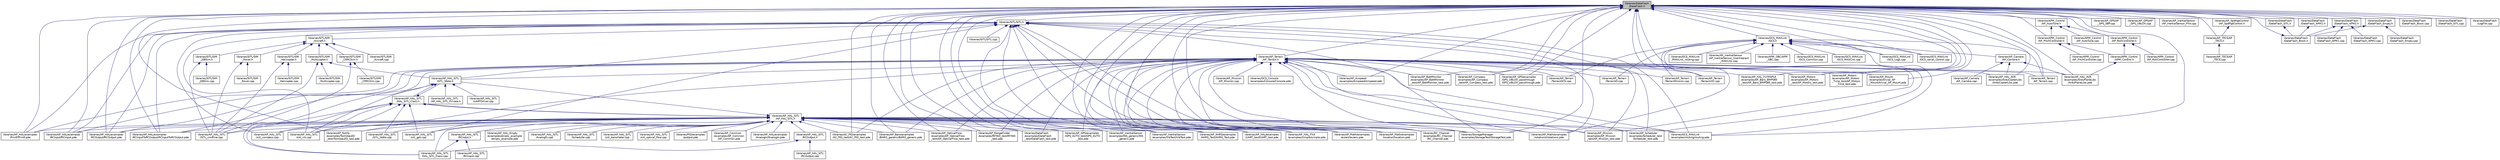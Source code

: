digraph "libraries/DataFlash/DataFlash.h"
{
 // INTERACTIVE_SVG=YES
  edge [fontname="Helvetica",fontsize="10",labelfontname="Helvetica",labelfontsize="10"];
  node [fontname="Helvetica",fontsize="10",shape=record];
  Node1 [label="libraries/DataFlash\l/DataFlash.h",height=0.2,width=0.4,color="black", fillcolor="grey75", style="filled" fontcolor="black"];
  Node1 -> Node2 [dir="back",color="midnightblue",fontsize="10",style="solid",fontname="Helvetica"];
  Node2 [label="libraries/AC_PID/examples\l/AC_PID_test/AC_PID_test.pde",height=0.2,width=0.4,color="black", fillcolor="white", style="filled",URL="$AC__PID__test_8pde.html"];
  Node1 -> Node3 [dir="back",color="midnightblue",fontsize="10",style="solid",fontname="Helvetica"];
  Node3 [label="libraries/AP_AHRS/examples\l/AHRS_Test/AHRS_Test.pde",height=0.2,width=0.4,color="black", fillcolor="white", style="filled",URL="$AHRS__Test_8pde.html"];
  Node1 -> Node4 [dir="back",color="midnightblue",fontsize="10",style="solid",fontname="Helvetica"];
  Node4 [label="libraries/AP_Airspeed\l/examples/Airspeed/Airspeed.pde",height=0.2,width=0.4,color="black", fillcolor="white", style="filled",URL="$Airspeed_8pde.html"];
  Node1 -> Node5 [dir="back",color="midnightblue",fontsize="10",style="solid",fontname="Helvetica"];
  Node5 [label="libraries/AP_Baro/examples\l/BARO_generic/BARO_generic.pde",height=0.2,width=0.4,color="black", fillcolor="white", style="filled",URL="$BARO__generic_8pde.html"];
  Node1 -> Node6 [dir="back",color="midnightblue",fontsize="10",style="solid",fontname="Helvetica"];
  Node6 [label="libraries/AP_BattMonitor\l/examples/AP_BattMonitor\l_test/AP_BattMonitor_test.pde",height=0.2,width=0.4,color="black", fillcolor="white", style="filled",URL="$AP__BattMonitor__test_8pde.html"];
  Node1 -> Node7 [dir="back",color="midnightblue",fontsize="10",style="solid",fontname="Helvetica"];
  Node7 [label="libraries/AP_Compass\l/examples/AP_Compass\l_test/AP_Compass_test.pde",height=0.2,width=0.4,color="black", fillcolor="white", style="filled",URL="$AP__Compass__test_8pde.html"];
  Node1 -> Node8 [dir="back",color="midnightblue",fontsize="10",style="solid",fontname="Helvetica"];
  Node8 [label="libraries/AP_GPS/AP\l_GPS_SBP.cpp",height=0.2,width=0.4,color="black", fillcolor="white", style="filled",URL="$AP__GPS__SBP_8cpp.html"];
  Node1 -> Node9 [dir="back",color="midnightblue",fontsize="10",style="solid",fontname="Helvetica"];
  Node9 [label="libraries/AP_GPS/AP\l_GPS_UBLOX.cpp",height=0.2,width=0.4,color="black", fillcolor="white", style="filled",URL="$AP__GPS__UBLOX_8cpp.html"];
  Node1 -> Node10 [dir="back",color="midnightblue",fontsize="10",style="solid",fontname="Helvetica"];
  Node10 [label="libraries/AP_GPS/examples\l/GPS_AUTO_test/GPS_AUTO\l_test.pde",height=0.2,width=0.4,color="black", fillcolor="white", style="filled",URL="$GPS__AUTO__test_8pde.html"];
  Node1 -> Node11 [dir="back",color="midnightblue",fontsize="10",style="solid",fontname="Helvetica"];
  Node11 [label="libraries/AP_GPS/examples\l/GPS_UBLOX_passthrough\l/GPS_UBLOX_passthrough.pde",height=0.2,width=0.4,color="black", fillcolor="white", style="filled",URL="$GPS__UBLOX__passthrough_8pde.html"];
  Node1 -> Node12 [dir="back",color="midnightblue",fontsize="10",style="solid",fontname="Helvetica"];
  Node12 [label="libraries/AP_HAL/examples\l/Printf/Printf.pde",height=0.2,width=0.4,color="black", fillcolor="white", style="filled",URL="$Printf_8pde.html"];
  Node1 -> Node13 [dir="back",color="midnightblue",fontsize="10",style="solid",fontname="Helvetica"];
  Node13 [label="libraries/AP_HAL/examples\l/RCInput/RCInput.pde",height=0.2,width=0.4,color="black", fillcolor="white", style="filled",URL="$examples_2RCInput_2RCInput_8pde.html"];
  Node1 -> Node14 [dir="back",color="midnightblue",fontsize="10",style="solid",fontname="Helvetica"];
  Node14 [label="libraries/AP_HAL/examples\l/RCInputToRCOutput/RCInputToRCOutput.pde",height=0.2,width=0.4,color="black", fillcolor="white", style="filled",URL="$RCInputToRCOutput_8pde.html"];
  Node1 -> Node15 [dir="back",color="midnightblue",fontsize="10",style="solid",fontname="Helvetica"];
  Node15 [label="libraries/AP_HAL/examples\l/RCOutput/RCOutput.pde",height=0.2,width=0.4,color="black", fillcolor="white", style="filled",URL="$RCOutput_8pde.html"];
  Node1 -> Node16 [dir="back",color="midnightblue",fontsize="10",style="solid",fontname="Helvetica"];
  Node16 [label="libraries/AP_HAL/examples\l/UART_test/UART_test.pde",height=0.2,width=0.4,color="black", fillcolor="white", style="filled",URL="$UART__test_8pde.html"];
  Node1 -> Node17 [dir="back",color="midnightblue",fontsize="10",style="solid",fontname="Helvetica"];
  Node17 [label="libraries/AP_HAL_AVR\l/examples/ArduCopterLibs\l/ArduCopterLibs.pde",height=0.2,width=0.4,color="black", fillcolor="white", style="filled",URL="$ArduCopterLibs_8pde.html"];
  Node1 -> Node18 [dir="back",color="midnightblue",fontsize="10",style="solid",fontname="Helvetica"];
  Node18 [label="libraries/AP_HAL_AVR\l/examples/ArduPlaneLibs\l/ArduPlaneLibs.pde",height=0.2,width=0.4,color="black", fillcolor="white", style="filled",URL="$ArduPlaneLibs_8pde.html"];
  Node1 -> Node19 [dir="back",color="midnightblue",fontsize="10",style="solid",fontname="Helvetica"];
  Node19 [label="libraries/AP_HAL_FLYMAPLE\l/examples/AP_Baro_BMP085\l_test/AP_Baro_BMP085_test.pde",height=0.2,width=0.4,color="black", fillcolor="white", style="filled",URL="$AP__Baro__BMP085__test_8pde.html"];
  Node1 -> Node20 [dir="back",color="midnightblue",fontsize="10",style="solid",fontname="Helvetica"];
  Node20 [label="libraries/AP_HAL_PX4\l/examples/simple/simple.pde",height=0.2,width=0.4,color="black", fillcolor="white", style="filled",URL="$simple_8pde.html"];
  Node1 -> Node21 [dir="back",color="midnightblue",fontsize="10",style="solid",fontname="Helvetica"];
  Node21 [label="libraries/AP_Terrain\l/AP_Terrain.h",height=0.2,width=0.4,color="black", fillcolor="white", style="filled",URL="$AP__Terrain_8h.html"];
  Node21 -> Node2 [dir="back",color="midnightblue",fontsize="10",style="solid",fontname="Helvetica"];
  Node21 -> Node3 [dir="back",color="midnightblue",fontsize="10",style="solid",fontname="Helvetica"];
  Node21 -> Node4 [dir="back",color="midnightblue",fontsize="10",style="solid",fontname="Helvetica"];
  Node21 -> Node5 [dir="back",color="midnightblue",fontsize="10",style="solid",fontname="Helvetica"];
  Node21 -> Node6 [dir="back",color="midnightblue",fontsize="10",style="solid",fontname="Helvetica"];
  Node21 -> Node7 [dir="back",color="midnightblue",fontsize="10",style="solid",fontname="Helvetica"];
  Node21 -> Node10 [dir="back",color="midnightblue",fontsize="10",style="solid",fontname="Helvetica"];
  Node21 -> Node11 [dir="back",color="midnightblue",fontsize="10",style="solid",fontname="Helvetica"];
  Node21 -> Node12 [dir="back",color="midnightblue",fontsize="10",style="solid",fontname="Helvetica"];
  Node21 -> Node13 [dir="back",color="midnightblue",fontsize="10",style="solid",fontname="Helvetica"];
  Node21 -> Node14 [dir="back",color="midnightblue",fontsize="10",style="solid",fontname="Helvetica"];
  Node21 -> Node15 [dir="back",color="midnightblue",fontsize="10",style="solid",fontname="Helvetica"];
  Node21 -> Node16 [dir="back",color="midnightblue",fontsize="10",style="solid",fontname="Helvetica"];
  Node21 -> Node17 [dir="back",color="midnightblue",fontsize="10",style="solid",fontname="Helvetica"];
  Node21 -> Node18 [dir="back",color="midnightblue",fontsize="10",style="solid",fontname="Helvetica"];
  Node21 -> Node19 [dir="back",color="midnightblue",fontsize="10",style="solid",fontname="Helvetica"];
  Node21 -> Node20 [dir="back",color="midnightblue",fontsize="10",style="solid",fontname="Helvetica"];
  Node21 -> Node22 [dir="back",color="midnightblue",fontsize="10",style="solid",fontname="Helvetica"];
  Node22 [label="libraries/AP_HAL_SITL\l/SITL_State.h",height=0.2,width=0.4,color="black", fillcolor="white", style="filled",URL="$SITL__State_8h.html"];
  Node22 -> Node23 [dir="back",color="midnightblue",fontsize="10",style="solid",fontname="Helvetica"];
  Node23 [label="libraries/AP_HAL_SITL\l/HAL_SITL_Class.h",height=0.2,width=0.4,color="black", fillcolor="white", style="filled",URL="$HAL__SITL__Class_8h.html"];
  Node23 -> Node24 [dir="back",color="midnightblue",fontsize="10",style="solid",fontname="Helvetica"];
  Node24 [label="libraries/AP_HAL_SITL\l/AP_HAL_SITL.h",height=0.2,width=0.4,color="black", fillcolor="white", style="filled",URL="$AP__HAL__SITL_8h.html"];
  Node24 -> Node2 [dir="back",color="midnightblue",fontsize="10",style="solid",fontname="Helvetica"];
  Node24 -> Node3 [dir="back",color="midnightblue",fontsize="10",style="solid",fontname="Helvetica"];
  Node24 -> Node5 [dir="back",color="midnightblue",fontsize="10",style="solid",fontname="Helvetica"];
  Node24 -> Node25 [dir="back",color="midnightblue",fontsize="10",style="solid",fontname="Helvetica"];
  Node25 [label="libraries/AP_Common\l/examples/AP_Common\l/AP_Common.pde",height=0.2,width=0.4,color="black", fillcolor="white", style="filled",URL="$AP__Common_8pde.html"];
  Node24 -> Node10 [dir="back",color="midnightblue",fontsize="10",style="solid",fontname="Helvetica"];
  Node24 -> Node26 [dir="back",color="midnightblue",fontsize="10",style="solid",fontname="Helvetica"];
  Node26 [label="libraries/AP_HAL/examples\l/AnalogIn/AnalogIn.pde",height=0.2,width=0.4,color="black", fillcolor="white", style="filled",URL="$examples_2AnalogIn_2AnalogIn_8pde.html"];
  Node24 -> Node12 [dir="back",color="midnightblue",fontsize="10",style="solid",fontname="Helvetica"];
  Node24 -> Node13 [dir="back",color="midnightblue",fontsize="10",style="solid",fontname="Helvetica"];
  Node24 -> Node14 [dir="back",color="midnightblue",fontsize="10",style="solid",fontname="Helvetica"];
  Node24 -> Node15 [dir="back",color="midnightblue",fontsize="10",style="solid",fontname="Helvetica"];
  Node24 -> Node16 [dir="back",color="midnightblue",fontsize="10",style="solid",fontname="Helvetica"];
  Node24 -> Node27 [dir="back",color="midnightblue",fontsize="10",style="solid",fontname="Helvetica"];
  Node27 [label="libraries/AP_HAL_Empty\l/examples/empty_example\l/empty_example.pde",height=0.2,width=0.4,color="black", fillcolor="white", style="filled",URL="$AP__HAL__Empty_2examples_2empty__example_2empty__example_8pde.html"];
  Node24 -> Node20 [dir="back",color="midnightblue",fontsize="10",style="solid",fontname="Helvetica"];
  Node24 -> Node28 [dir="back",color="midnightblue",fontsize="10",style="solid",fontname="Helvetica"];
  Node28 [label="libraries/AP_HAL_SITL\l/AnalogIn.cpp",height=0.2,width=0.4,color="black", fillcolor="white", style="filled",URL="$AP__HAL__SITL_2AnalogIn_8cpp.html"];
  Node24 -> Node23 [dir="back",color="midnightblue",fontsize="10",style="solid",fontname="Helvetica"];
  Node24 -> Node22 [dir="back",color="midnightblue",fontsize="10",style="solid",fontname="Helvetica"];
  Node24 -> Node29 [dir="back",color="midnightblue",fontsize="10",style="solid",fontname="Helvetica"];
  Node29 [label="libraries/AP_HAL_SITL\l/HAL_SITL_Class.cpp",height=0.2,width=0.4,color="black", fillcolor="white", style="filled",URL="$HAL__SITL__Class_8cpp.html"];
  Node24 -> Node30 [dir="back",color="midnightblue",fontsize="10",style="solid",fontname="Helvetica"];
  Node30 [label="libraries/AP_HAL_SITL\l/RCInput.h",height=0.2,width=0.4,color="black", fillcolor="white", style="filled",URL="$SITL_2RCInput_8h.html"];
  Node30 -> Node29 [dir="back",color="midnightblue",fontsize="10",style="solid",fontname="Helvetica"];
  Node30 -> Node31 [dir="back",color="midnightblue",fontsize="10",style="solid",fontname="Helvetica"];
  Node31 [label="libraries/AP_HAL_SITL\l/RCInput.cpp",height=0.2,width=0.4,color="black", fillcolor="white", style="filled",URL="$AP__HAL__SITL_2RCInput_8cpp.html"];
  Node24 -> Node32 [dir="back",color="midnightblue",fontsize="10",style="solid",fontname="Helvetica"];
  Node32 [label="libraries/AP_HAL_SITL\l/RCOutput.h",height=0.2,width=0.4,color="black", fillcolor="white", style="filled",URL="$SITL_2RCOutput_8h.html"];
  Node32 -> Node29 [dir="back",color="midnightblue",fontsize="10",style="solid",fontname="Helvetica"];
  Node32 -> Node33 [dir="back",color="midnightblue",fontsize="10",style="solid",fontname="Helvetica"];
  Node33 [label="libraries/AP_HAL_SITL\l/RCOutput.cpp",height=0.2,width=0.4,color="black", fillcolor="white", style="filled",URL="$AP__HAL__SITL_2RCOutput_8cpp.html"];
  Node24 -> Node34 [dir="back",color="midnightblue",fontsize="10",style="solid",fontname="Helvetica"];
  Node34 [label="libraries/AP_HAL_SITL\l/Scheduler.cpp",height=0.2,width=0.4,color="black", fillcolor="white", style="filled",URL="$AP__HAL__SITL_2Scheduler_8cpp.html"];
  Node24 -> Node35 [dir="back",color="midnightblue",fontsize="10",style="solid",fontname="Helvetica"];
  Node35 [label="libraries/AP_HAL_SITL\l/sitl_barometer.cpp",height=0.2,width=0.4,color="black", fillcolor="white", style="filled",URL="$sitl__barometer_8cpp.html"];
  Node24 -> Node36 [dir="back",color="midnightblue",fontsize="10",style="solid",fontname="Helvetica"];
  Node36 [label="libraries/AP_HAL_SITL\l/SITL_cmdline.cpp",height=0.2,width=0.4,color="black", fillcolor="white", style="filled",URL="$SITL__cmdline_8cpp.html"];
  Node24 -> Node37 [dir="back",color="midnightblue",fontsize="10",style="solid",fontname="Helvetica"];
  Node37 [label="libraries/AP_HAL_SITL\l/sitl_compass.cpp",height=0.2,width=0.4,color="black", fillcolor="white", style="filled",URL="$sitl__compass_8cpp.html"];
  Node24 -> Node38 [dir="back",color="midnightblue",fontsize="10",style="solid",fontname="Helvetica"];
  Node38 [label="libraries/AP_HAL_SITL\l/sitl_gps.cpp",height=0.2,width=0.4,color="black", fillcolor="white", style="filled",URL="$sitl__gps_8cpp.html"];
  Node24 -> Node39 [dir="back",color="midnightblue",fontsize="10",style="solid",fontname="Helvetica"];
  Node39 [label="libraries/AP_HAL_SITL\l/sitl_ins.cpp",height=0.2,width=0.4,color="black", fillcolor="white", style="filled",URL="$sitl__ins_8cpp.html"];
  Node24 -> Node40 [dir="back",color="midnightblue",fontsize="10",style="solid",fontname="Helvetica"];
  Node40 [label="libraries/AP_HAL_SITL\l/sitl_optical_flow.cpp",height=0.2,width=0.4,color="black", fillcolor="white", style="filled",URL="$sitl__optical__flow_8cpp.html"];
  Node24 -> Node41 [dir="back",color="midnightblue",fontsize="10",style="solid",fontname="Helvetica"];
  Node41 [label="libraries/AP_HAL_SITL\l/SITL_State.cpp",height=0.2,width=0.4,color="black", fillcolor="white", style="filled",URL="$SITL__State_8cpp.html"];
  Node24 -> Node42 [dir="back",color="midnightblue",fontsize="10",style="solid",fontname="Helvetica"];
  Node42 [label="libraries/AP_InertialSensor\l/examples/INS_generic/INS\l_generic.pde",height=0.2,width=0.4,color="black", fillcolor="white", style="filled",URL="$INS__generic_8pde.html"];
  Node24 -> Node43 [dir="back",color="midnightblue",fontsize="10",style="solid",fontname="Helvetica"];
  Node43 [label="libraries/AP_InertialSensor\l/examples/VibTest/VibTest.pde",height=0.2,width=0.4,color="black", fillcolor="white", style="filled",URL="$VibTest_8pde.html"];
  Node24 -> Node44 [dir="back",color="midnightblue",fontsize="10",style="solid",fontname="Helvetica"];
  Node44 [label="libraries/AP_Math/examples\l/eulers/eulers.pde",height=0.2,width=0.4,color="black", fillcolor="white", style="filled",URL="$eulers_8pde.html"];
  Node24 -> Node45 [dir="back",color="midnightblue",fontsize="10",style="solid",fontname="Helvetica"];
  Node45 [label="libraries/AP_Math/examples\l/location/location.pde",height=0.2,width=0.4,color="black", fillcolor="white", style="filled",URL="$location_8pde.html"];
  Node24 -> Node46 [dir="back",color="midnightblue",fontsize="10",style="solid",fontname="Helvetica"];
  Node46 [label="libraries/AP_Math/examples\l/rotations/rotations.pde",height=0.2,width=0.4,color="black", fillcolor="white", style="filled",URL="$rotations_8pde.html"];
  Node24 -> Node47 [dir="back",color="midnightblue",fontsize="10",style="solid",fontname="Helvetica"];
  Node47 [label="libraries/AP_Mission\l/examples/AP_Mission\l_test/AP_Mission_test.pde",height=0.2,width=0.4,color="black", fillcolor="white", style="filled",URL="$AP__Mission__test_8pde.html"];
  Node24 -> Node48 [dir="back",color="midnightblue",fontsize="10",style="solid",fontname="Helvetica"];
  Node48 [label="libraries/AP_Notify\l/examples/ToshibaLED\l_test/ToshibaLED_test.pde",height=0.2,width=0.4,color="black", fillcolor="white", style="filled",URL="$ToshibaLED__test_8pde.html"];
  Node24 -> Node49 [dir="back",color="midnightblue",fontsize="10",style="solid",fontname="Helvetica"];
  Node49 [label="libraries/AP_OpticalFlow\l/examples/AP_OpticalFlow\l_test/AP_OpticalFlow_test.pde",height=0.2,width=0.4,color="black", fillcolor="white", style="filled",URL="$AP__OpticalFlow__test_8pde.html"];
  Node24 -> Node50 [dir="back",color="midnightblue",fontsize="10",style="solid",fontname="Helvetica"];
  Node50 [label="libraries/AP_RangeFinder\l/examples/RFIND_test/RFIND\l_test.pde",height=0.2,width=0.4,color="black", fillcolor="white", style="filled",URL="$RFIND__test_8pde.html"];
  Node24 -> Node51 [dir="back",color="midnightblue",fontsize="10",style="solid",fontname="Helvetica"];
  Node51 [label="libraries/AP_Scheduler\l/examples/Scheduler_test\l/Scheduler_test.pde",height=0.2,width=0.4,color="black", fillcolor="white", style="filled",URL="$Scheduler__test_8pde.html"];
  Node24 -> Node52 [dir="back",color="midnightblue",fontsize="10",style="solid",fontname="Helvetica"];
  Node52 [label="libraries/DataFlash\l/examples/DataFlash\l_test/DataFlash_test.pde",height=0.2,width=0.4,color="black", fillcolor="white", style="filled",URL="$DataFlash__test_8pde.html"];
  Node24 -> Node53 [dir="back",color="midnightblue",fontsize="10",style="solid",fontname="Helvetica"];
  Node53 [label="libraries/GCS_MAVLink\l/examples/routing/routing.pde",height=0.2,width=0.4,color="black", fillcolor="white", style="filled",URL="$routing_8pde.html"];
  Node24 -> Node54 [dir="back",color="midnightblue",fontsize="10",style="solid",fontname="Helvetica"];
  Node54 [label="libraries/PID/examples\l/pid/pid.pde",height=0.2,width=0.4,color="black", fillcolor="white", style="filled",URL="$pid_8pde.html"];
  Node24 -> Node55 [dir="back",color="midnightblue",fontsize="10",style="solid",fontname="Helvetica"];
  Node55 [label="libraries/RC_Channel\l/examples/RC_Channel\l/RC_Channel.pde",height=0.2,width=0.4,color="black", fillcolor="white", style="filled",URL="$RC__Channel_8pde.html"];
  Node24 -> Node56 [dir="back",color="midnightblue",fontsize="10",style="solid",fontname="Helvetica"];
  Node56 [label="libraries/StorageManager\l/examples/StorageTest/StorageTest.pde",height=0.2,width=0.4,color="black", fillcolor="white", style="filled",URL="$StorageTest_8pde.html"];
  Node23 -> Node22 [dir="back",color="midnightblue",fontsize="10",style="solid",fontname="Helvetica"];
  Node23 -> Node29 [dir="back",color="midnightblue",fontsize="10",style="solid",fontname="Helvetica"];
  Node23 -> Node36 [dir="back",color="midnightblue",fontsize="10",style="solid",fontname="Helvetica"];
  Node23 -> Node37 [dir="back",color="midnightblue",fontsize="10",style="solid",fontname="Helvetica"];
  Node23 -> Node38 [dir="back",color="midnightblue",fontsize="10",style="solid",fontname="Helvetica"];
  Node23 -> Node39 [dir="back",color="midnightblue",fontsize="10",style="solid",fontname="Helvetica"];
  Node23 -> Node41 [dir="back",color="midnightblue",fontsize="10",style="solid",fontname="Helvetica"];
  Node22 -> Node57 [dir="back",color="midnightblue",fontsize="10",style="solid",fontname="Helvetica"];
  Node57 [label="libraries/AP_HAL_SITL\l/AP_HAL_SITL_Private.h",height=0.2,width=0.4,color="black", fillcolor="white", style="filled",URL="$AP__HAL__SITL__Private_8h.html"];
  Node22 -> Node29 [dir="back",color="midnightblue",fontsize="10",style="solid",fontname="Helvetica"];
  Node22 -> Node39 [dir="back",color="midnightblue",fontsize="10",style="solid",fontname="Helvetica"];
  Node22 -> Node58 [dir="back",color="midnightblue",fontsize="10",style="solid",fontname="Helvetica"];
  Node58 [label="libraries/AP_HAL_SITL\l/UARTDriver.cpp",height=0.2,width=0.4,color="black", fillcolor="white", style="filled",URL="$SITL_2UARTDriver_8cpp.html"];
  Node21 -> Node42 [dir="back",color="midnightblue",fontsize="10",style="solid",fontname="Helvetica"];
  Node21 -> Node43 [dir="back",color="midnightblue",fontsize="10",style="solid",fontname="Helvetica"];
  Node21 -> Node44 [dir="back",color="midnightblue",fontsize="10",style="solid",fontname="Helvetica"];
  Node21 -> Node45 [dir="back",color="midnightblue",fontsize="10",style="solid",fontname="Helvetica"];
  Node21 -> Node46 [dir="back",color="midnightblue",fontsize="10",style="solid",fontname="Helvetica"];
  Node21 -> Node59 [dir="back",color="midnightblue",fontsize="10",style="solid",fontname="Helvetica"];
  Node59 [label="libraries/AP_Mission\l/AP_Mission.cpp",height=0.2,width=0.4,color="black", fillcolor="white", style="filled",URL="$AP__Mission_8cpp.html",tooltip="Handles the MAVLINK command mission stack. Reads and writes mission to storage. "];
  Node21 -> Node47 [dir="back",color="midnightblue",fontsize="10",style="solid",fontname="Helvetica"];
  Node21 -> Node60 [dir="back",color="midnightblue",fontsize="10",style="solid",fontname="Helvetica"];
  Node60 [label="libraries/AP_Motors\l/examples/AP_Motors\l_test/AP_Motors_test.pde",height=0.2,width=0.4,color="black", fillcolor="white", style="filled",URL="$AP__Motors__test_8pde.html"];
  Node21 -> Node61 [dir="back",color="midnightblue",fontsize="10",style="solid",fontname="Helvetica"];
  Node61 [label="libraries/AP_Motors\l/examples/AP_Motors\l_Time_test/AP_Motors\l_Time_test.pde",height=0.2,width=0.4,color="black", fillcolor="white", style="filled",URL="$AP__Motors__Time__test_8pde.html"];
  Node21 -> Node62 [dir="back",color="midnightblue",fontsize="10",style="solid",fontname="Helvetica"];
  Node62 [label="libraries/AP_Mount\l/examples/trivial_AP\l_Mount/trivial_AP_Mount.pde",height=0.2,width=0.4,color="black", fillcolor="white", style="filled",URL="$trivial__AP__Mount_8pde.html"];
  Node21 -> Node48 [dir="back",color="midnightblue",fontsize="10",style="solid",fontname="Helvetica"];
  Node21 -> Node49 [dir="back",color="midnightblue",fontsize="10",style="solid",fontname="Helvetica"];
  Node21 -> Node50 [dir="back",color="midnightblue",fontsize="10",style="solid",fontname="Helvetica"];
  Node21 -> Node51 [dir="back",color="midnightblue",fontsize="10",style="solid",fontname="Helvetica"];
  Node21 -> Node63 [dir="back",color="midnightblue",fontsize="10",style="solid",fontname="Helvetica"];
  Node63 [label="libraries/AP_Terrain\l/AP_Terrain.cpp",height=0.2,width=0.4,color="black", fillcolor="white", style="filled",URL="$AP__Terrain_8cpp.html"];
  Node21 -> Node64 [dir="back",color="midnightblue",fontsize="10",style="solid",fontname="Helvetica"];
  Node64 [label="libraries/AP_Terrain\l/TerrainGCS.cpp",height=0.2,width=0.4,color="black", fillcolor="white", style="filled",URL="$TerrainGCS_8cpp.html"];
  Node21 -> Node65 [dir="back",color="midnightblue",fontsize="10",style="solid",fontname="Helvetica"];
  Node65 [label="libraries/AP_Terrain\l/TerrainIO.cpp",height=0.2,width=0.4,color="black", fillcolor="white", style="filled",URL="$TerrainIO_8cpp.html"];
  Node21 -> Node66 [dir="back",color="midnightblue",fontsize="10",style="solid",fontname="Helvetica"];
  Node66 [label="libraries/AP_Terrain\l/TerrainMission.cpp",height=0.2,width=0.4,color="black", fillcolor="white", style="filled",URL="$TerrainMission_8cpp.html"];
  Node21 -> Node67 [dir="back",color="midnightblue",fontsize="10",style="solid",fontname="Helvetica"];
  Node67 [label="libraries/AP_Terrain\l/TerrainUtil.cpp",height=0.2,width=0.4,color="black", fillcolor="white", style="filled",URL="$TerrainUtil_8cpp.html"];
  Node21 -> Node52 [dir="back",color="midnightblue",fontsize="10",style="solid",fontname="Helvetica"];
  Node21 -> Node68 [dir="back",color="midnightblue",fontsize="10",style="solid",fontname="Helvetica"];
  Node68 [label="libraries/GCS_Console\l/examples/Console/Console.pde",height=0.2,width=0.4,color="black", fillcolor="white", style="filled",URL="$GCS__Console_2examples_2Console_2Console_8pde.html"];
  Node21 -> Node53 [dir="back",color="midnightblue",fontsize="10",style="solid",fontname="Helvetica"];
  Node21 -> Node55 [dir="back",color="midnightblue",fontsize="10",style="solid",fontname="Helvetica"];
  Node21 -> Node56 [dir="back",color="midnightblue",fontsize="10",style="solid",fontname="Helvetica"];
  Node1 -> Node69 [dir="back",color="midnightblue",fontsize="10",style="solid",fontname="Helvetica"];
  Node69 [label="libraries/SITL/SITL.h",height=0.2,width=0.4,color="black", fillcolor="white", style="filled",URL="$SITL_8h.html"];
  Node69 -> Node3 [dir="back",color="midnightblue",fontsize="10",style="solid",fontname="Helvetica"];
  Node69 -> Node12 [dir="back",color="midnightblue",fontsize="10",style="solid",fontname="Helvetica"];
  Node69 -> Node13 [dir="back",color="midnightblue",fontsize="10",style="solid",fontname="Helvetica"];
  Node69 -> Node14 [dir="back",color="midnightblue",fontsize="10",style="solid",fontname="Helvetica"];
  Node69 -> Node15 [dir="back",color="midnightblue",fontsize="10",style="solid",fontname="Helvetica"];
  Node69 -> Node16 [dir="back",color="midnightblue",fontsize="10",style="solid",fontname="Helvetica"];
  Node69 -> Node20 [dir="back",color="midnightblue",fontsize="10",style="solid",fontname="Helvetica"];
  Node69 -> Node22 [dir="back",color="midnightblue",fontsize="10",style="solid",fontname="Helvetica"];
  Node69 -> Node70 [dir="back",color="midnightblue",fontsize="10",style="solid",fontname="Helvetica"];
  Node70 [label="libraries/SITL/SIM\l_Aircraft.h",height=0.2,width=0.4,color="black", fillcolor="white", style="filled",URL="$SIM__Aircraft_8h.html"];
  Node70 -> Node71 [dir="back",color="midnightblue",fontsize="10",style="solid",fontname="Helvetica"];
  Node71 [label="libraries/SITL/SIM\l_Multicopter.h",height=0.2,width=0.4,color="black", fillcolor="white", style="filled",URL="$SIM__Multicopter_8h.html"];
  Node71 -> Node22 [dir="back",color="midnightblue",fontsize="10",style="solid",fontname="Helvetica"];
  Node71 -> Node36 [dir="back",color="midnightblue",fontsize="10",style="solid",fontname="Helvetica"];
  Node71 -> Node72 [dir="back",color="midnightblue",fontsize="10",style="solid",fontname="Helvetica"];
  Node72 [label="libraries/SITL/SIM\l_Multicopter.cpp",height=0.2,width=0.4,color="black", fillcolor="white", style="filled",URL="$SIM__Multicopter_8cpp.html"];
  Node70 -> Node73 [dir="back",color="midnightblue",fontsize="10",style="solid",fontname="Helvetica"];
  Node73 [label="libraries/SITL/SIM\l_Aircraft.cpp",height=0.2,width=0.4,color="black", fillcolor="white", style="filled",URL="$SIM__Aircraft_8cpp.html"];
  Node70 -> Node74 [dir="back",color="midnightblue",fontsize="10",style="solid",fontname="Helvetica"];
  Node74 [label="libraries/SITL/SIM\l_CRRCSim.h",height=0.2,width=0.4,color="black", fillcolor="white", style="filled",URL="$SIM__CRRCSim_8h.html"];
  Node74 -> Node36 [dir="back",color="midnightblue",fontsize="10",style="solid",fontname="Helvetica"];
  Node74 -> Node75 [dir="back",color="midnightblue",fontsize="10",style="solid",fontname="Helvetica"];
  Node75 [label="libraries/SITL/SIM\l_CRRCSim.cpp",height=0.2,width=0.4,color="black", fillcolor="white", style="filled",URL="$SIM__CRRCSim_8cpp.html"];
  Node70 -> Node76 [dir="back",color="midnightblue",fontsize="10",style="solid",fontname="Helvetica"];
  Node76 [label="libraries/SITL/SIM\l_Helicopter.h",height=0.2,width=0.4,color="black", fillcolor="white", style="filled",URL="$SIM__Helicopter_8h.html"];
  Node76 -> Node36 [dir="back",color="midnightblue",fontsize="10",style="solid",fontname="Helvetica"];
  Node76 -> Node77 [dir="back",color="midnightblue",fontsize="10",style="solid",fontname="Helvetica"];
  Node77 [label="libraries/SITL/SIM\l_Helicopter.cpp",height=0.2,width=0.4,color="black", fillcolor="white", style="filled",URL="$SIM__Helicopter_8cpp.html"];
  Node70 -> Node78 [dir="back",color="midnightblue",fontsize="10",style="solid",fontname="Helvetica"];
  Node78 [label="libraries/SITL/SIM\l_JSBSim.h",height=0.2,width=0.4,color="black", fillcolor="white", style="filled",URL="$SIM__JSBSim_8h.html"];
  Node78 -> Node36 [dir="back",color="midnightblue",fontsize="10",style="solid",fontname="Helvetica"];
  Node78 -> Node79 [dir="back",color="midnightblue",fontsize="10",style="solid",fontname="Helvetica"];
  Node79 [label="libraries/SITL/SIM\l_JSBSim.cpp",height=0.2,width=0.4,color="black", fillcolor="white", style="filled",URL="$SIM__JSBSim_8cpp.html"];
  Node70 -> Node80 [dir="back",color="midnightblue",fontsize="10",style="solid",fontname="Helvetica"];
  Node80 [label="libraries/SITL/SIM\l_Rover.h",height=0.2,width=0.4,color="black", fillcolor="white", style="filled",URL="$SIM__Rover_8h.html"];
  Node80 -> Node36 [dir="back",color="midnightblue",fontsize="10",style="solid",fontname="Helvetica"];
  Node80 -> Node81 [dir="back",color="midnightblue",fontsize="10",style="solid",fontname="Helvetica"];
  Node81 [label="libraries/SITL/SIM\l_Rover.cpp",height=0.2,width=0.4,color="black", fillcolor="white", style="filled",URL="$SIM__Rover_8cpp.html"];
  Node69 -> Node37 [dir="back",color="midnightblue",fontsize="10",style="solid",fontname="Helvetica"];
  Node69 -> Node38 [dir="back",color="midnightblue",fontsize="10",style="solid",fontname="Helvetica"];
  Node69 -> Node39 [dir="back",color="midnightblue",fontsize="10",style="solid",fontname="Helvetica"];
  Node69 -> Node44 [dir="back",color="midnightblue",fontsize="10",style="solid",fontname="Helvetica"];
  Node69 -> Node45 [dir="back",color="midnightblue",fontsize="10",style="solid",fontname="Helvetica"];
  Node69 -> Node46 [dir="back",color="midnightblue",fontsize="10",style="solid",fontname="Helvetica"];
  Node69 -> Node47 [dir="back",color="midnightblue",fontsize="10",style="solid",fontname="Helvetica"];
  Node69 -> Node51 [dir="back",color="midnightblue",fontsize="10",style="solid",fontname="Helvetica"];
  Node69 -> Node53 [dir="back",color="midnightblue",fontsize="10",style="solid",fontname="Helvetica"];
  Node69 -> Node55 [dir="back",color="midnightblue",fontsize="10",style="solid",fontname="Helvetica"];
  Node69 -> Node82 [dir="back",color="midnightblue",fontsize="10",style="solid",fontname="Helvetica"];
  Node82 [label="libraries/SITL/SITL.cpp",height=0.2,width=0.4,color="black", fillcolor="white", style="filled",URL="$SITL_8cpp.html"];
  Node69 -> Node56 [dir="back",color="midnightblue",fontsize="10",style="solid",fontname="Helvetica"];
  Node1 -> Node83 [dir="back",color="midnightblue",fontsize="10",style="solid",fontname="Helvetica"];
  Node83 [label="libraries/AP_InertialSensor\l/AP_InertialSensor_PX4.cpp",height=0.2,width=0.4,color="black", fillcolor="white", style="filled",URL="$AP__InertialSensor__PX4_8cpp.html"];
  Node1 -> Node42 [dir="back",color="midnightblue",fontsize="10",style="solid",fontname="Helvetica"];
  Node1 -> Node43 [dir="back",color="midnightblue",fontsize="10",style="solid",fontname="Helvetica"];
  Node1 -> Node44 [dir="back",color="midnightblue",fontsize="10",style="solid",fontname="Helvetica"];
  Node1 -> Node45 [dir="back",color="midnightblue",fontsize="10",style="solid",fontname="Helvetica"];
  Node1 -> Node46 [dir="back",color="midnightblue",fontsize="10",style="solid",fontname="Helvetica"];
  Node1 -> Node47 [dir="back",color="midnightblue",fontsize="10",style="solid",fontname="Helvetica"];
  Node1 -> Node60 [dir="back",color="midnightblue",fontsize="10",style="solid",fontname="Helvetica"];
  Node1 -> Node61 [dir="back",color="midnightblue",fontsize="10",style="solid",fontname="Helvetica"];
  Node1 -> Node62 [dir="back",color="midnightblue",fontsize="10",style="solid",fontname="Helvetica"];
  Node1 -> Node48 [dir="back",color="midnightblue",fontsize="10",style="solid",fontname="Helvetica"];
  Node1 -> Node49 [dir="back",color="midnightblue",fontsize="10",style="solid",fontname="Helvetica"];
  Node1 -> Node50 [dir="back",color="midnightblue",fontsize="10",style="solid",fontname="Helvetica"];
  Node1 -> Node51 [dir="back",color="midnightblue",fontsize="10",style="solid",fontname="Helvetica"];
  Node1 -> Node84 [dir="back",color="midnightblue",fontsize="10",style="solid",fontname="Helvetica"];
  Node84 [label="libraries/AP_SpdHgtControl\l/AP_SpdHgtControl.h",height=0.2,width=0.4,color="black", fillcolor="white", style="filled",URL="$AP__SpdHgtControl_8h.html",tooltip="generic speed &amp; height controller interface "];
  Node84 -> Node85 [dir="back",color="midnightblue",fontsize="10",style="solid",fontname="Helvetica"];
  Node85 [label="libraries/AP_TECS/AP\l_TECS.h",height=0.2,width=0.4,color="black", fillcolor="white", style="filled",URL="$AP__TECS_8h.html",tooltip="Combined Total Energy Speed &amp; Height Control. This is a instance of an AP_SpdHgtControl class..."];
  Node85 -> Node86 [dir="back",color="midnightblue",fontsize="10",style="solid",fontname="Helvetica"];
  Node86 [label="libraries/AP_TECS/AP\l_TECS.cpp",height=0.2,width=0.4,color="black", fillcolor="white", style="filled",URL="$AP__TECS_8cpp.html"];
  Node1 -> Node85 [dir="back",color="midnightblue",fontsize="10",style="solid",fontname="Helvetica"];
  Node1 -> Node63 [dir="back",color="midnightblue",fontsize="10",style="solid",fontname="Helvetica"];
  Node1 -> Node87 [dir="back",color="midnightblue",fontsize="10",style="solid",fontname="Helvetica"];
  Node87 [label="libraries/APM_Control\l/AP_AutoTune.h",height=0.2,width=0.4,color="black", fillcolor="white", style="filled",URL="$AP__AutoTune_8h.html"];
  Node87 -> Node88 [dir="back",color="midnightblue",fontsize="10",style="solid",fontname="Helvetica"];
  Node88 [label="libraries/APM_Control\l/AP_AutoTune.cpp",height=0.2,width=0.4,color="black", fillcolor="white", style="filled",URL="$AP__AutoTune_8cpp.html"];
  Node87 -> Node89 [dir="back",color="midnightblue",fontsize="10",style="solid",fontname="Helvetica"];
  Node89 [label="libraries/APM_Control\l/AP_PitchController.h",height=0.2,width=0.4,color="black", fillcolor="white", style="filled",URL="$AP__PitchController_8h.html"];
  Node89 -> Node90 [dir="back",color="midnightblue",fontsize="10",style="solid",fontname="Helvetica"];
  Node90 [label="libraries/APM_Control\l/AP_PitchController.cpp",height=0.2,width=0.4,color="black", fillcolor="white", style="filled",URL="$AP__PitchController_8cpp.html"];
  Node89 -> Node91 [dir="back",color="midnightblue",fontsize="10",style="solid",fontname="Helvetica"];
  Node91 [label="libraries/APM_Control\l/APM_Control.h",height=0.2,width=0.4,color="black", fillcolor="white", style="filled",URL="$APM__Control_8h.html"];
  Node91 -> Node18 [dir="back",color="midnightblue",fontsize="10",style="solid",fontname="Helvetica"];
  Node87 -> Node92 [dir="back",color="midnightblue",fontsize="10",style="solid",fontname="Helvetica"];
  Node92 [label="libraries/APM_Control\l/AP_RollController.h",height=0.2,width=0.4,color="black", fillcolor="white", style="filled",URL="$AP__RollController_8h.html"];
  Node92 -> Node93 [dir="back",color="midnightblue",fontsize="10",style="solid",fontname="Helvetica"];
  Node93 [label="libraries/APM_Control\l/AP_RollController.cpp",height=0.2,width=0.4,color="black", fillcolor="white", style="filled",URL="$AP__RollController_8cpp.html"];
  Node92 -> Node91 [dir="back",color="midnightblue",fontsize="10",style="solid",fontname="Helvetica"];
  Node1 -> Node89 [dir="back",color="midnightblue",fontsize="10",style="solid",fontname="Helvetica"];
  Node1 -> Node92 [dir="back",color="midnightblue",fontsize="10",style="solid",fontname="Helvetica"];
  Node1 -> Node94 [dir="back",color="midnightblue",fontsize="10",style="solid",fontname="Helvetica"];
  Node94 [label="libraries/DataFlash\l/DataFlash_APM1.h",height=0.2,width=0.4,color="black", fillcolor="white", style="filled",URL="$DataFlash__APM1_8h.html"];
  Node94 -> Node95 [dir="back",color="midnightblue",fontsize="10",style="solid",fontname="Helvetica"];
  Node95 [label="libraries/DataFlash\l/DataFlash_Block.h",height=0.2,width=0.4,color="black", fillcolor="white", style="filled",URL="$DataFlash__Block_8h.html"];
  Node95 -> Node1 [dir="back",color="midnightblue",fontsize="10",style="solid",fontname="Helvetica"];
  Node1 -> Node96 [dir="back",color="midnightblue",fontsize="10",style="solid",fontname="Helvetica"];
  Node96 [label="libraries/DataFlash\l/DataFlash_APM2.h",height=0.2,width=0.4,color="black", fillcolor="white", style="filled",URL="$DataFlash__APM2_8h.html"];
  Node96 -> Node95 [dir="back",color="midnightblue",fontsize="10",style="solid",fontname="Helvetica"];
  Node96 -> Node97 [dir="back",color="midnightblue",fontsize="10",style="solid",fontname="Helvetica"];
  Node97 [label="libraries/DataFlash\l/DataFlash_APM1.cpp",height=0.2,width=0.4,color="black", fillcolor="white", style="filled",URL="$DataFlash__APM1_8cpp.html"];
  Node96 -> Node98 [dir="back",color="midnightblue",fontsize="10",style="solid",fontname="Helvetica"];
  Node98 [label="libraries/DataFlash\l/DataFlash_APM2.cpp",height=0.2,width=0.4,color="black", fillcolor="white", style="filled",URL="$DataFlash__APM2_8cpp.html"];
  Node1 -> Node99 [dir="back",color="midnightblue",fontsize="10",style="solid",fontname="Helvetica"];
  Node99 [label="libraries/DataFlash\l/DataFlash_SITL.h",height=0.2,width=0.4,color="black", fillcolor="white", style="filled",URL="$DataFlash__SITL_8h.html"];
  Node99 -> Node95 [dir="back",color="midnightblue",fontsize="10",style="solid",fontname="Helvetica"];
  Node1 -> Node100 [dir="back",color="midnightblue",fontsize="10",style="solid",fontname="Helvetica"];
  Node100 [label="libraries/DataFlash\l/DataFlash_Empty.h",height=0.2,width=0.4,color="black", fillcolor="white", style="filled",URL="$DataFlash__Empty_8h.html"];
  Node100 -> Node95 [dir="back",color="midnightblue",fontsize="10",style="solid",fontname="Helvetica"];
  Node100 -> Node101 [dir="back",color="midnightblue",fontsize="10",style="solid",fontname="Helvetica"];
  Node101 [label="libraries/DataFlash\l/DataFlash_Empty.cpp",height=0.2,width=0.4,color="black", fillcolor="white", style="filled",URL="$DataFlash__Empty_8cpp.html"];
  Node1 -> Node102 [dir="back",color="midnightblue",fontsize="10",style="solid",fontname="Helvetica"];
  Node102 [label="libraries/DataFlash\l/DataFlash_Block.cpp",height=0.2,width=0.4,color="black", fillcolor="white", style="filled",URL="$DataFlash__Block_8cpp.html"];
  Node1 -> Node103 [dir="back",color="midnightblue",fontsize="10",style="solid",fontname="Helvetica"];
  Node103 [label="libraries/DataFlash\l/DataFlash_SITL.cpp",height=0.2,width=0.4,color="black", fillcolor="white", style="filled",URL="$DataFlash__SITL_8cpp.html"];
  Node1 -> Node52 [dir="back",color="midnightblue",fontsize="10",style="solid",fontname="Helvetica"];
  Node1 -> Node104 [dir="back",color="midnightblue",fontsize="10",style="solid",fontname="Helvetica"];
  Node104 [label="libraries/DataFlash\l/LogFile.cpp",height=0.2,width=0.4,color="black", fillcolor="white", style="filled",URL="$LogFile_8cpp.html"];
  Node1 -> Node53 [dir="back",color="midnightblue",fontsize="10",style="solid",fontname="Helvetica"];
  Node1 -> Node105 [dir="back",color="midnightblue",fontsize="10",style="solid",fontname="Helvetica"];
  Node105 [label="libraries/GCS_MAVLink\l/GCS.h",height=0.2,width=0.4,color="black", fillcolor="white", style="filled",URL="$GCS_8h.html",tooltip="Interface definition for the various Ground Control System. "];
  Node105 -> Node106 [dir="back",color="midnightblue",fontsize="10",style="solid",fontname="Helvetica"];
  Node106 [label="libraries/AP_Camera\l/AP_Camera.h",height=0.2,width=0.4,color="black", fillcolor="white", style="filled",URL="$AP__Camera_8h.html",tooltip="Photo or video camera manager, with EEPROM-backed storage of constants. "];
  Node106 -> Node107 [dir="back",color="midnightblue",fontsize="10",style="solid",fontname="Helvetica"];
  Node107 [label="libraries/AP_Camera\l/AP_Camera.cpp",height=0.2,width=0.4,color="black", fillcolor="white", style="filled",URL="$AP__Camera_8cpp.html"];
  Node106 -> Node17 [dir="back",color="midnightblue",fontsize="10",style="solid",fontname="Helvetica"];
  Node106 -> Node18 [dir="back",color="midnightblue",fontsize="10",style="solid",fontname="Helvetica"];
  Node105 -> Node108 [dir="back",color="midnightblue",fontsize="10",style="solid",fontname="Helvetica"];
  Node108 [label="libraries/AP_InertialSensor\l/AP_InertialSensor_UserInteract\l_MAVLink.cpp",height=0.2,width=0.4,color="black", fillcolor="white", style="filled",URL="$AP__InertialSensor__UserInteract__MAVLink_8cpp.html"];
  Node105 -> Node63 [dir="back",color="midnightblue",fontsize="10",style="solid",fontname="Helvetica"];
  Node105 -> Node64 [dir="back",color="midnightblue",fontsize="10",style="solid",fontname="Helvetica"];
  Node105 -> Node65 [dir="back",color="midnightblue",fontsize="10",style="solid",fontname="Helvetica"];
  Node105 -> Node66 [dir="back",color="midnightblue",fontsize="10",style="solid",fontname="Helvetica"];
  Node105 -> Node67 [dir="back",color="midnightblue",fontsize="10",style="solid",fontname="Helvetica"];
  Node105 -> Node109 [dir="back",color="midnightblue",fontsize="10",style="solid",fontname="Helvetica"];
  Node109 [label="libraries/APM_OBC/APM\l_OBC.cpp",height=0.2,width=0.4,color="black", fillcolor="white", style="filled",URL="$APM__OBC_8cpp.html"];
  Node105 -> Node53 [dir="back",color="midnightblue",fontsize="10",style="solid",fontname="Helvetica"];
  Node105 -> Node110 [dir="back",color="midnightblue",fontsize="10",style="solid",fontname="Helvetica"];
  Node110 [label="libraries/GCS_MAVLink\l/GCS_Common.cpp",height=0.2,width=0.4,color="black", fillcolor="white", style="filled",URL="$GCS__Common_8cpp.html"];
  Node105 -> Node111 [dir="back",color="midnightblue",fontsize="10",style="solid",fontname="Helvetica"];
  Node111 [label="libraries/GCS_MAVLink\l/GCS_Logs.cpp",height=0.2,width=0.4,color="black", fillcolor="white", style="filled",URL="$GCS__Logs_8cpp.html"];
  Node105 -> Node112 [dir="back",color="midnightblue",fontsize="10",style="solid",fontname="Helvetica"];
  Node112 [label="libraries/GCS_MAVLink\l/GCS_MAVLink.cpp",height=0.2,width=0.4,color="black", fillcolor="white", style="filled",URL="$GCS__MAVLink_8cpp.html"];
  Node105 -> Node113 [dir="back",color="midnightblue",fontsize="10",style="solid",fontname="Helvetica"];
  Node113 [label="libraries/GCS_MAVLink\l/GCS_serial_control.cpp",height=0.2,width=0.4,color="black", fillcolor="white", style="filled",URL="$GCS__serial__control_8cpp.html"];
  Node105 -> Node114 [dir="back",color="midnightblue",fontsize="10",style="solid",fontname="Helvetica"];
  Node114 [label="libraries/GCS_MAVLink\l/MAVLink_routing.cpp",height=0.2,width=0.4,color="black", fillcolor="white", style="filled",URL="$MAVLink__routing_8cpp.html"];
  Node1 -> Node111 [dir="back",color="midnightblue",fontsize="10",style="solid",fontname="Helvetica"];
  Node1 -> Node113 [dir="back",color="midnightblue",fontsize="10",style="solid",fontname="Helvetica"];
  Node1 -> Node55 [dir="back",color="midnightblue",fontsize="10",style="solid",fontname="Helvetica"];
  Node1 -> Node56 [dir="back",color="midnightblue",fontsize="10",style="solid",fontname="Helvetica"];
}
